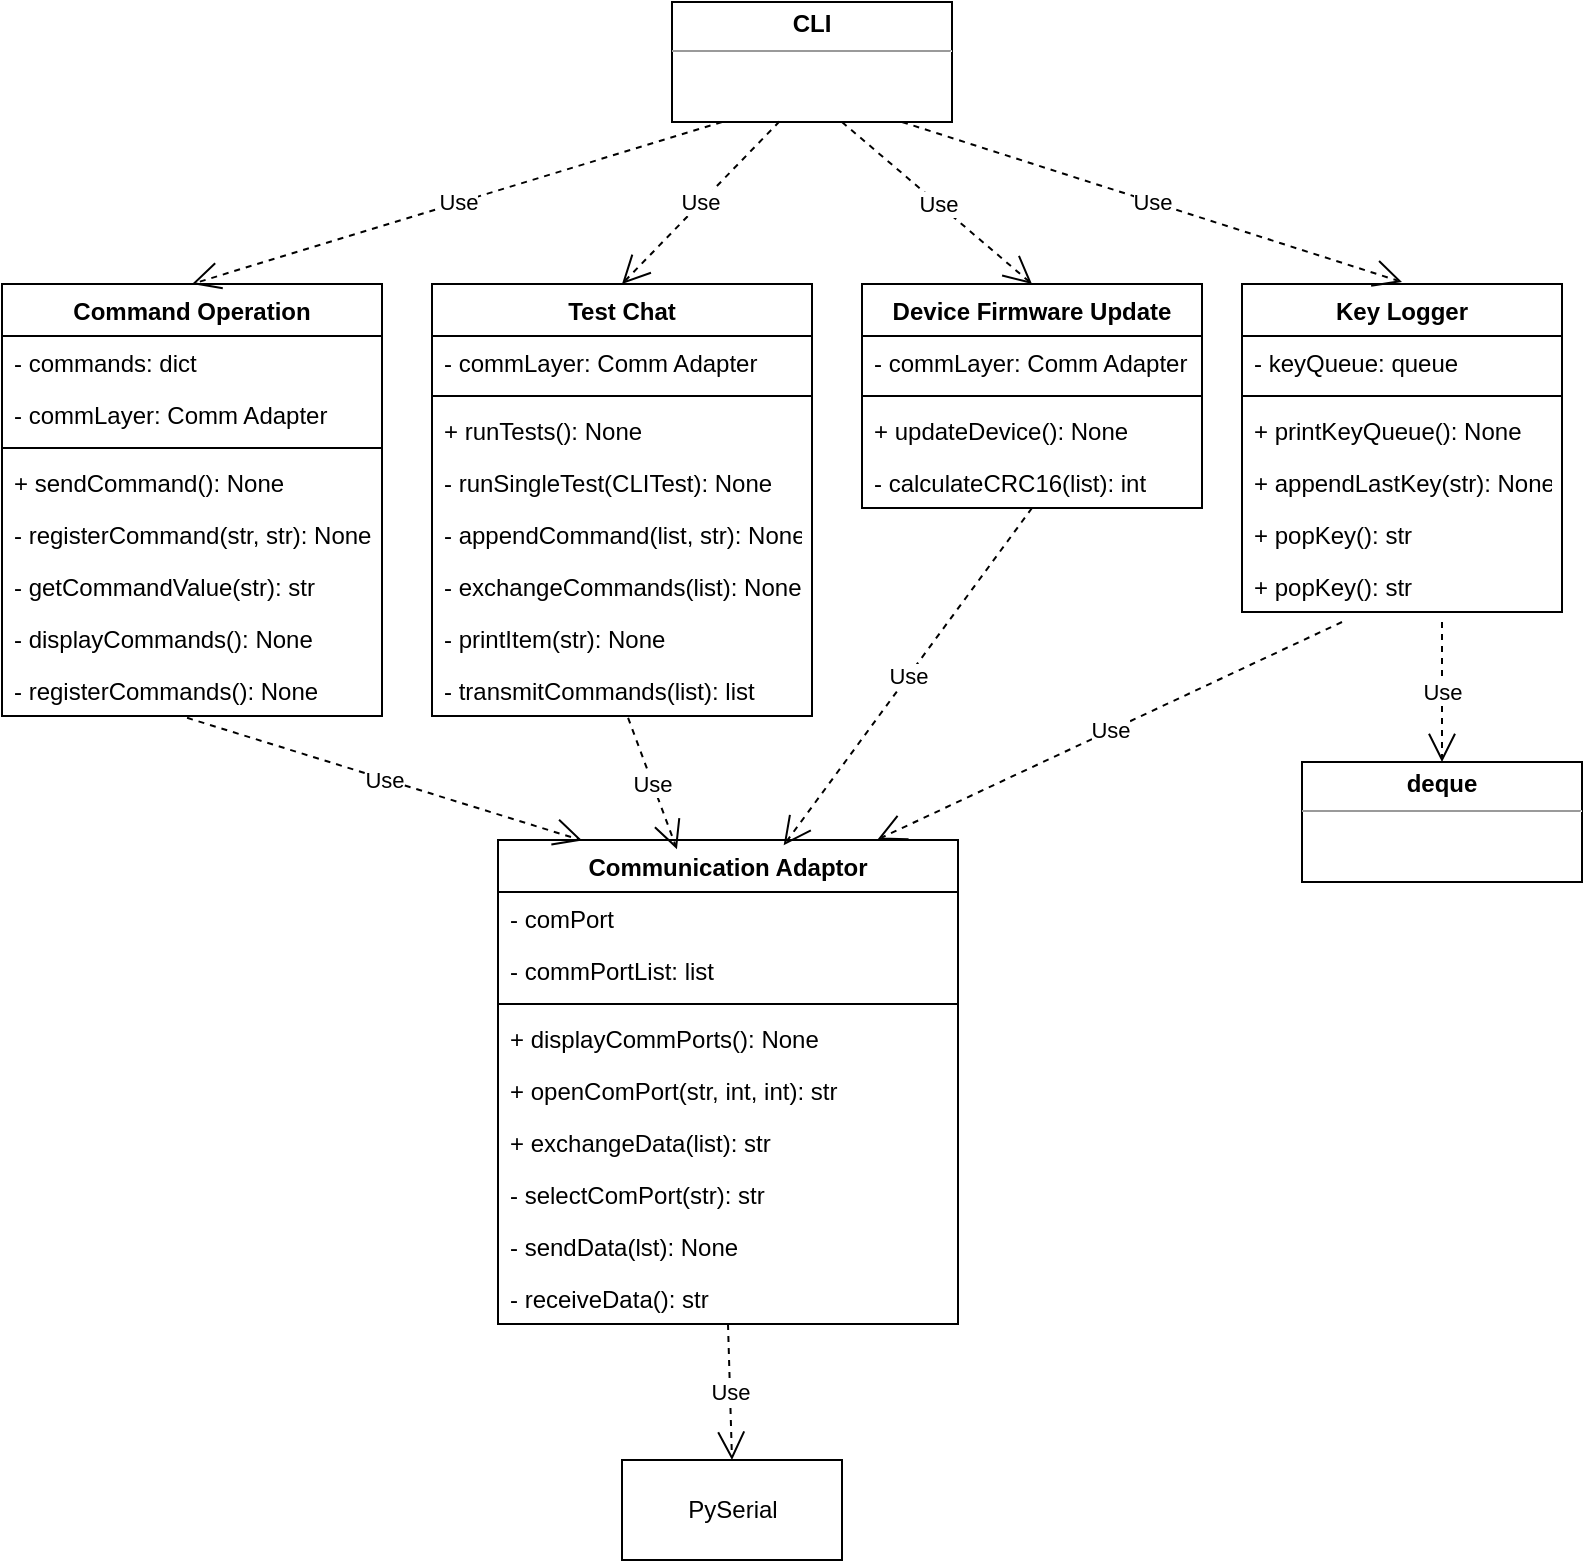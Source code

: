 <mxfile version="18.0.1" type="device"><diagram id="fPQA1HwgCmfIRaYECR6d" name="Page-1"><mxGraphModel dx="1038" dy="641" grid="1" gridSize="10" guides="1" tooltips="1" connect="1" arrows="1" fold="1" page="1" pageScale="1" pageWidth="850" pageHeight="1100" math="0" shadow="0"><root><mxCell id="0"/><mxCell id="1" parent="0"/><mxCell id="j7rLW1EJllK8eRG2npgR-1" value="Device Firmware Update" style="swimlane;fontStyle=1;align=center;verticalAlign=top;childLayout=stackLayout;horizontal=1;startSize=26;horizontalStack=0;resizeParent=1;resizeParentMax=0;resizeLast=0;collapsible=1;marginBottom=0;" parent="1" vertex="1"><mxGeometry x="450" y="201" width="170" height="112" as="geometry"/></mxCell><mxCell id="j7rLW1EJllK8eRG2npgR-2" value="- commLayer: Comm Adapter" style="text;strokeColor=none;fillColor=none;align=left;verticalAlign=top;spacingLeft=4;spacingRight=4;overflow=hidden;rotatable=0;points=[[0,0.5],[1,0.5]];portConstraint=eastwest;" parent="j7rLW1EJllK8eRG2npgR-1" vertex="1"><mxGeometry y="26" width="170" height="26" as="geometry"/></mxCell><mxCell id="j7rLW1EJllK8eRG2npgR-3" value="" style="line;strokeWidth=1;fillColor=none;align=left;verticalAlign=middle;spacingTop=-1;spacingLeft=3;spacingRight=3;rotatable=0;labelPosition=right;points=[];portConstraint=eastwest;" parent="j7rLW1EJllK8eRG2npgR-1" vertex="1"><mxGeometry y="52" width="170" height="8" as="geometry"/></mxCell><mxCell id="j7rLW1EJllK8eRG2npgR-4" value="+ updateDevice(): None" style="text;strokeColor=none;fillColor=none;align=left;verticalAlign=top;spacingLeft=4;spacingRight=4;overflow=hidden;rotatable=0;points=[[0,0.5],[1,0.5]];portConstraint=eastwest;" parent="j7rLW1EJllK8eRG2npgR-1" vertex="1"><mxGeometry y="60" width="170" height="26" as="geometry"/></mxCell><mxCell id="j7rLW1EJllK8eRG2npgR-66" value="- calculateCRC16(list): int" style="text;strokeColor=none;fillColor=none;align=left;verticalAlign=top;spacingLeft=4;spacingRight=4;overflow=hidden;rotatable=0;points=[[0,0.5],[1,0.5]];portConstraint=eastwest;" parent="j7rLW1EJllK8eRG2npgR-1" vertex="1"><mxGeometry y="86" width="170" height="26" as="geometry"/></mxCell><mxCell id="j7rLW1EJllK8eRG2npgR-5" value="Key Logger" style="swimlane;fontStyle=1;align=center;verticalAlign=top;childLayout=stackLayout;horizontal=1;startSize=26;horizontalStack=0;resizeParent=1;resizeParentMax=0;resizeLast=0;collapsible=1;marginBottom=0;" parent="1" vertex="1"><mxGeometry x="640" y="201" width="160" height="164" as="geometry"/></mxCell><mxCell id="j7rLW1EJllK8eRG2npgR-6" value="- keyQueue: queue" style="text;strokeColor=none;fillColor=none;align=left;verticalAlign=top;spacingLeft=4;spacingRight=4;overflow=hidden;rotatable=0;points=[[0,0.5],[1,0.5]];portConstraint=eastwest;" parent="j7rLW1EJllK8eRG2npgR-5" vertex="1"><mxGeometry y="26" width="160" height="26" as="geometry"/></mxCell><mxCell id="j7rLW1EJllK8eRG2npgR-7" value="" style="line;strokeWidth=1;fillColor=none;align=left;verticalAlign=middle;spacingTop=-1;spacingLeft=3;spacingRight=3;rotatable=0;labelPosition=right;points=[];portConstraint=eastwest;" parent="j7rLW1EJllK8eRG2npgR-5" vertex="1"><mxGeometry y="52" width="160" height="8" as="geometry"/></mxCell><mxCell id="j7rLW1EJllK8eRG2npgR-8" value="+ printKeyQueue(): None" style="text;strokeColor=none;fillColor=none;align=left;verticalAlign=top;spacingLeft=4;spacingRight=4;overflow=hidden;rotatable=0;points=[[0,0.5],[1,0.5]];portConstraint=eastwest;" parent="j7rLW1EJllK8eRG2npgR-5" vertex="1"><mxGeometry y="60" width="160" height="26" as="geometry"/></mxCell><mxCell id="j7rLW1EJllK8eRG2npgR-70" value="+ appendLastKey(str): None" style="text;strokeColor=none;fillColor=none;align=left;verticalAlign=top;spacingLeft=4;spacingRight=4;overflow=hidden;rotatable=0;points=[[0,0.5],[1,0.5]];portConstraint=eastwest;" parent="j7rLW1EJllK8eRG2npgR-5" vertex="1"><mxGeometry y="86" width="160" height="26" as="geometry"/></mxCell><mxCell id="j7rLW1EJllK8eRG2npgR-71" value="+ popKey(): str" style="text;strokeColor=none;fillColor=none;align=left;verticalAlign=top;spacingLeft=4;spacingRight=4;overflow=hidden;rotatable=0;points=[[0,0.5],[1,0.5]];portConstraint=eastwest;" parent="j7rLW1EJllK8eRG2npgR-5" vertex="1"><mxGeometry y="112" width="160" height="26" as="geometry"/></mxCell><mxCell id="tYQ1JD1J4f5vlwvOvgq6-1" value="+ popKey(): str" style="text;strokeColor=none;fillColor=none;align=left;verticalAlign=top;spacingLeft=4;spacingRight=4;overflow=hidden;rotatable=0;points=[[0,0.5],[1,0.5]];portConstraint=eastwest;" parent="j7rLW1EJllK8eRG2npgR-5" vertex="1"><mxGeometry y="138" width="160" height="26" as="geometry"/></mxCell><mxCell id="j7rLW1EJllK8eRG2npgR-9" value="Command Operation" style="swimlane;fontStyle=1;align=center;verticalAlign=top;childLayout=stackLayout;horizontal=1;startSize=26;horizontalStack=0;resizeParent=1;resizeParentMax=0;resizeLast=0;collapsible=1;marginBottom=0;" parent="1" vertex="1"><mxGeometry x="20" y="201" width="190" height="216" as="geometry"/></mxCell><mxCell id="j7rLW1EJllK8eRG2npgR-10" value="- commands: dict" style="text;strokeColor=none;fillColor=none;align=left;verticalAlign=top;spacingLeft=4;spacingRight=4;overflow=hidden;rotatable=0;points=[[0,0.5],[1,0.5]];portConstraint=eastwest;" parent="j7rLW1EJllK8eRG2npgR-9" vertex="1"><mxGeometry y="26" width="190" height="26" as="geometry"/></mxCell><mxCell id="j7rLW1EJllK8eRG2npgR-56" value="- commLayer: Comm Adapter" style="text;strokeColor=none;fillColor=none;align=left;verticalAlign=top;spacingLeft=4;spacingRight=4;overflow=hidden;rotatable=0;points=[[0,0.5],[1,0.5]];portConstraint=eastwest;" parent="j7rLW1EJllK8eRG2npgR-9" vertex="1"><mxGeometry y="52" width="190" height="26" as="geometry"/></mxCell><mxCell id="j7rLW1EJllK8eRG2npgR-11" value="" style="line;strokeWidth=1;fillColor=none;align=left;verticalAlign=middle;spacingTop=-1;spacingLeft=3;spacingRight=3;rotatable=0;labelPosition=right;points=[];portConstraint=eastwest;" parent="j7rLW1EJllK8eRG2npgR-9" vertex="1"><mxGeometry y="78" width="190" height="8" as="geometry"/></mxCell><mxCell id="j7rLW1EJllK8eRG2npgR-12" value="+ sendCommand(): None" style="text;strokeColor=none;fillColor=none;align=left;verticalAlign=top;spacingLeft=4;spacingRight=4;overflow=hidden;rotatable=0;points=[[0,0.5],[1,0.5]];portConstraint=eastwest;" parent="j7rLW1EJllK8eRG2npgR-9" vertex="1"><mxGeometry y="86" width="190" height="26" as="geometry"/></mxCell><mxCell id="j7rLW1EJllK8eRG2npgR-57" value="- registerCommand(str, str): None" style="text;strokeColor=none;fillColor=none;align=left;verticalAlign=top;spacingLeft=4;spacingRight=4;overflow=hidden;rotatable=0;points=[[0,0.5],[1,0.5]];portConstraint=eastwest;" parent="j7rLW1EJllK8eRG2npgR-9" vertex="1"><mxGeometry y="112" width="190" height="26" as="geometry"/></mxCell><mxCell id="j7rLW1EJllK8eRG2npgR-58" value="- getCommandValue(str): str" style="text;strokeColor=none;fillColor=none;align=left;verticalAlign=top;spacingLeft=4;spacingRight=4;overflow=hidden;rotatable=0;points=[[0,0.5],[1,0.5]];portConstraint=eastwest;" parent="j7rLW1EJllK8eRG2npgR-9" vertex="1"><mxGeometry y="138" width="190" height="26" as="geometry"/></mxCell><mxCell id="j7rLW1EJllK8eRG2npgR-59" value="- displayCommands(): None" style="text;strokeColor=none;fillColor=none;align=left;verticalAlign=top;spacingLeft=4;spacingRight=4;overflow=hidden;rotatable=0;points=[[0,0.5],[1,0.5]];portConstraint=eastwest;" parent="j7rLW1EJllK8eRG2npgR-9" vertex="1"><mxGeometry y="164" width="190" height="26" as="geometry"/></mxCell><mxCell id="j7rLW1EJllK8eRG2npgR-60" value="- registerCommands(): None" style="text;strokeColor=none;fillColor=none;align=left;verticalAlign=top;spacingLeft=4;spacingRight=4;overflow=hidden;rotatable=0;points=[[0,0.5],[1,0.5]];portConstraint=eastwest;" parent="j7rLW1EJllK8eRG2npgR-9" vertex="1"><mxGeometry y="190" width="190" height="26" as="geometry"/></mxCell><mxCell id="j7rLW1EJllK8eRG2npgR-13" value="Test Chat" style="swimlane;fontStyle=1;align=center;verticalAlign=top;childLayout=stackLayout;horizontal=1;startSize=26;horizontalStack=0;resizeParent=1;resizeParentMax=0;resizeLast=0;collapsible=1;marginBottom=0;" parent="1" vertex="1"><mxGeometry x="235" y="201" width="190" height="216" as="geometry"/></mxCell><mxCell id="j7rLW1EJllK8eRG2npgR-14" value="- commLayer: Comm Adapter" style="text;strokeColor=none;fillColor=none;align=left;verticalAlign=top;spacingLeft=4;spacingRight=4;overflow=hidden;rotatable=0;points=[[0,0.5],[1,0.5]];portConstraint=eastwest;" parent="j7rLW1EJllK8eRG2npgR-13" vertex="1"><mxGeometry y="26" width="190" height="26" as="geometry"/></mxCell><mxCell id="j7rLW1EJllK8eRG2npgR-15" value="" style="line;strokeWidth=1;fillColor=none;align=left;verticalAlign=middle;spacingTop=-1;spacingLeft=3;spacingRight=3;rotatable=0;labelPosition=right;points=[];portConstraint=eastwest;" parent="j7rLW1EJllK8eRG2npgR-13" vertex="1"><mxGeometry y="52" width="190" height="8" as="geometry"/></mxCell><mxCell id="j7rLW1EJllK8eRG2npgR-16" value="+ runTests(): None" style="text;strokeColor=none;fillColor=none;align=left;verticalAlign=top;spacingLeft=4;spacingRight=4;overflow=hidden;rotatable=0;points=[[0,0.5],[1,0.5]];portConstraint=eastwest;" parent="j7rLW1EJllK8eRG2npgR-13" vertex="1"><mxGeometry y="60" width="190" height="26" as="geometry"/></mxCell><mxCell id="j7rLW1EJllK8eRG2npgR-61" value="- runSingleTest(CLITest): None" style="text;strokeColor=none;fillColor=none;align=left;verticalAlign=top;spacingLeft=4;spacingRight=4;overflow=hidden;rotatable=0;points=[[0,0.5],[1,0.5]];portConstraint=eastwest;" parent="j7rLW1EJllK8eRG2npgR-13" vertex="1"><mxGeometry y="86" width="190" height="26" as="geometry"/></mxCell><mxCell id="j7rLW1EJllK8eRG2npgR-62" value="- appendCommand(list, str): None" style="text;strokeColor=none;fillColor=none;align=left;verticalAlign=top;spacingLeft=4;spacingRight=4;overflow=hidden;rotatable=0;points=[[0,0.5],[1,0.5]];portConstraint=eastwest;" parent="j7rLW1EJllK8eRG2npgR-13" vertex="1"><mxGeometry y="112" width="190" height="26" as="geometry"/></mxCell><mxCell id="j7rLW1EJllK8eRG2npgR-63" value="- exchangeCommands(list): None" style="text;strokeColor=none;fillColor=none;align=left;verticalAlign=top;spacingLeft=4;spacingRight=4;overflow=hidden;rotatable=0;points=[[0,0.5],[1,0.5]];portConstraint=eastwest;" parent="j7rLW1EJllK8eRG2npgR-13" vertex="1"><mxGeometry y="138" width="190" height="26" as="geometry"/></mxCell><mxCell id="j7rLW1EJllK8eRG2npgR-64" value="- printItem(str): None" style="text;strokeColor=none;fillColor=none;align=left;verticalAlign=top;spacingLeft=4;spacingRight=4;overflow=hidden;rotatable=0;points=[[0,0.5],[1,0.5]];portConstraint=eastwest;" parent="j7rLW1EJllK8eRG2npgR-13" vertex="1"><mxGeometry y="164" width="190" height="26" as="geometry"/></mxCell><mxCell id="j7rLW1EJllK8eRG2npgR-65" value="- transmitCommands(list): list" style="text;strokeColor=none;fillColor=none;align=left;verticalAlign=top;spacingLeft=4;spacingRight=4;overflow=hidden;rotatable=0;points=[[0,0.5],[1,0.5]];portConstraint=eastwest;" parent="j7rLW1EJllK8eRG2npgR-13" vertex="1"><mxGeometry y="190" width="190" height="26" as="geometry"/></mxCell><mxCell id="j7rLW1EJllK8eRG2npgR-17" value="Communication Adaptor" style="swimlane;fontStyle=1;align=center;verticalAlign=top;childLayout=stackLayout;horizontal=1;startSize=26;horizontalStack=0;resizeParent=1;resizeParentMax=0;resizeLast=0;collapsible=1;marginBottom=0;" parent="1" vertex="1"><mxGeometry x="268" y="479" width="230" height="242" as="geometry"/></mxCell><mxCell id="j7rLW1EJllK8eRG2npgR-18" value="- comPort" style="text;strokeColor=none;fillColor=none;align=left;verticalAlign=top;spacingLeft=4;spacingRight=4;overflow=hidden;rotatable=0;points=[[0,0.5],[1,0.5]];portConstraint=eastwest;" parent="j7rLW1EJllK8eRG2npgR-17" vertex="1"><mxGeometry y="26" width="230" height="26" as="geometry"/></mxCell><mxCell id="j7rLW1EJllK8eRG2npgR-40" value="- commPortList: list" style="text;strokeColor=none;fillColor=none;align=left;verticalAlign=top;spacingLeft=4;spacingRight=4;overflow=hidden;rotatable=0;points=[[0,0.5],[1,0.5]];portConstraint=eastwest;" parent="j7rLW1EJllK8eRG2npgR-17" vertex="1"><mxGeometry y="52" width="230" height="26" as="geometry"/></mxCell><mxCell id="j7rLW1EJllK8eRG2npgR-19" value="" style="line;strokeWidth=1;fillColor=none;align=left;verticalAlign=middle;spacingTop=-1;spacingLeft=3;spacingRight=3;rotatable=0;labelPosition=right;points=[];portConstraint=eastwest;" parent="j7rLW1EJllK8eRG2npgR-17" vertex="1"><mxGeometry y="78" width="230" height="8" as="geometry"/></mxCell><mxCell id="j7rLW1EJllK8eRG2npgR-20" value="+ displayCommPorts(): None" style="text;strokeColor=none;fillColor=none;align=left;verticalAlign=top;spacingLeft=4;spacingRight=4;overflow=hidden;rotatable=0;points=[[0,0.5],[1,0.5]];portConstraint=eastwest;" parent="j7rLW1EJllK8eRG2npgR-17" vertex="1"><mxGeometry y="86" width="230" height="26" as="geometry"/></mxCell><mxCell id="j7rLW1EJllK8eRG2npgR-42" value="+ openComPort(str, int, int): str" style="text;strokeColor=none;fillColor=none;align=left;verticalAlign=top;spacingLeft=4;spacingRight=4;overflow=hidden;rotatable=0;points=[[0,0.5],[1,0.5]];portConstraint=eastwest;" parent="j7rLW1EJllK8eRG2npgR-17" vertex="1"><mxGeometry y="112" width="230" height="26" as="geometry"/></mxCell><mxCell id="j7rLW1EJllK8eRG2npgR-43" value="+ exchangeData(list): str" style="text;strokeColor=none;fillColor=none;align=left;verticalAlign=top;spacingLeft=4;spacingRight=4;overflow=hidden;rotatable=0;points=[[0,0.5],[1,0.5]];portConstraint=eastwest;" parent="j7rLW1EJllK8eRG2npgR-17" vertex="1"><mxGeometry y="138" width="230" height="26" as="geometry"/></mxCell><mxCell id="j7rLW1EJllK8eRG2npgR-44" value="- selectComPort(str): str" style="text;strokeColor=none;fillColor=none;align=left;verticalAlign=top;spacingLeft=4;spacingRight=4;overflow=hidden;rotatable=0;points=[[0,0.5],[1,0.5]];portConstraint=eastwest;" parent="j7rLW1EJllK8eRG2npgR-17" vertex="1"><mxGeometry y="164" width="230" height="26" as="geometry"/></mxCell><mxCell id="j7rLW1EJllK8eRG2npgR-45" value="- sendData(lst): None" style="text;strokeColor=none;fillColor=none;align=left;verticalAlign=top;spacingLeft=4;spacingRight=4;overflow=hidden;rotatable=0;points=[[0,0.5],[1,0.5]];portConstraint=eastwest;" parent="j7rLW1EJllK8eRG2npgR-17" vertex="1"><mxGeometry y="190" width="230" height="26" as="geometry"/></mxCell><mxCell id="j7rLW1EJllK8eRG2npgR-55" value="- receiveData(): str" style="text;strokeColor=none;fillColor=none;align=left;verticalAlign=top;spacingLeft=4;spacingRight=4;overflow=hidden;rotatable=0;points=[[0,0.5],[1,0.5]];portConstraint=eastwest;" parent="j7rLW1EJllK8eRG2npgR-17" vertex="1"><mxGeometry y="216" width="230" height="26" as="geometry"/></mxCell><mxCell id="j7rLW1EJllK8eRG2npgR-25" value="&lt;p style=&quot;margin:0px;margin-top:4px;text-align:center;&quot;&gt;&lt;b&gt;CLI&lt;/b&gt;&lt;/p&gt;&lt;hr size=&quot;1&quot;&gt;&lt;div style=&quot;height:2px;&quot;&gt;&lt;/div&gt;" style="verticalAlign=top;align=left;overflow=fill;fontSize=12;fontFamily=Helvetica;html=1;" parent="1" vertex="1"><mxGeometry x="355" y="60" width="140" height="60" as="geometry"/></mxCell><mxCell id="j7rLW1EJllK8eRG2npgR-30" value="Use" style="endArrow=open;endSize=12;dashed=1;html=1;rounded=0;entryX=0.5;entryY=0;entryDx=0;entryDy=0;" parent="1" target="j7rLW1EJllK8eRG2npgR-9" edge="1"><mxGeometry width="160" relative="1" as="geometry"><mxPoint x="380" y="120" as="sourcePoint"/><mxPoint x="480" y="350" as="targetPoint"/></mxGeometry></mxCell><mxCell id="j7rLW1EJllK8eRG2npgR-31" value="Use" style="endArrow=open;endSize=12;dashed=1;html=1;rounded=0;exitX=0.384;exitY=0.995;exitDx=0;exitDy=0;exitPerimeter=0;entryX=0.5;entryY=0;entryDx=0;entryDy=0;" parent="1" source="j7rLW1EJllK8eRG2npgR-25" target="j7rLW1EJllK8eRG2npgR-13" edge="1"><mxGeometry width="160" relative="1" as="geometry"><mxPoint x="391.04" y="134.08" as="sourcePoint"/><mxPoint x="130" y="211" as="targetPoint"/></mxGeometry></mxCell><mxCell id="j7rLW1EJllK8eRG2npgR-32" value="Use" style="endArrow=open;endSize=12;dashed=1;html=1;rounded=0;entryX=0.5;entryY=0;entryDx=0;entryDy=0;" parent="1" target="j7rLW1EJllK8eRG2npgR-1" edge="1"><mxGeometry width="160" relative="1" as="geometry"><mxPoint x="440" y="120" as="sourcePoint"/><mxPoint x="330" y="211" as="targetPoint"/></mxGeometry></mxCell><mxCell id="j7rLW1EJllK8eRG2npgR-33" value="Use" style="endArrow=open;endSize=12;dashed=1;html=1;rounded=0;" parent="1" edge="1"><mxGeometry width="160" relative="1" as="geometry"><mxPoint x="470" y="120" as="sourcePoint"/><mxPoint x="720" y="200" as="targetPoint"/></mxGeometry></mxCell><mxCell id="j7rLW1EJllK8eRG2npgR-34" value="Use" style="endArrow=open;endSize=12;dashed=1;html=1;rounded=0;exitX=0.487;exitY=1.035;exitDx=0;exitDy=0;exitPerimeter=0;entryX=0.183;entryY=0.001;entryDx=0;entryDy=0;entryPerimeter=0;" parent="1" source="j7rLW1EJllK8eRG2npgR-60" target="j7rLW1EJllK8eRG2npgR-17" edge="1"><mxGeometry width="160" relative="1" as="geometry"><mxPoint x="460" y="140" as="sourcePoint"/><mxPoint x="370" y="360" as="targetPoint"/></mxGeometry></mxCell><mxCell id="j7rLW1EJllK8eRG2npgR-35" value="Use" style="endArrow=open;endSize=12;dashed=1;html=1;rounded=0;entryX=0.389;entryY=0.019;entryDx=0;entryDy=0;exitX=0.516;exitY=1.035;exitDx=0;exitDy=0;exitPerimeter=0;entryPerimeter=0;" parent="1" source="j7rLW1EJllK8eRG2npgR-65" target="j7rLW1EJllK8eRG2npgR-17" edge="1"><mxGeometry width="160" relative="1" as="geometry"><mxPoint x="128.56" y="299.184" as="sourcePoint"/><mxPoint x="383.8" y="374.096" as="targetPoint"/></mxGeometry></mxCell><mxCell id="j7rLW1EJllK8eRG2npgR-36" value="Use" style="endArrow=open;endSize=12;dashed=1;html=1;rounded=0;entryX=0.621;entryY=0.011;entryDx=0;entryDy=0;exitX=0.5;exitY=1;exitDx=0;exitDy=0;entryPerimeter=0;" parent="1" source="j7rLW1EJllK8eRG2npgR-1" target="j7rLW1EJllK8eRG2npgR-17" edge="1"><mxGeometry width="160" relative="1" as="geometry"><mxPoint x="331.44" y="300.64" as="sourcePoint"/><mxPoint x="417.24" y="372.634" as="targetPoint"/></mxGeometry></mxCell><mxCell id="j7rLW1EJllK8eRG2npgR-37" value="Use" style="endArrow=open;endSize=12;dashed=1;html=1;rounded=0;entryX=0.825;entryY=-0.001;entryDx=0;entryDy=0;entryPerimeter=0;" parent="1" target="j7rLW1EJllK8eRG2npgR-17" edge="1"><mxGeometry width="160" relative="1" as="geometry"><mxPoint x="690" y="370" as="sourcePoint"/><mxPoint x="470" y="360" as="targetPoint"/></mxGeometry></mxCell><mxCell id="j7rLW1EJllK8eRG2npgR-38" value="Use" style="endArrow=open;endSize=12;dashed=1;html=1;rounded=0;entryX=0.5;entryY=0;entryDx=0;entryDy=0;" parent="1" target="j7rLW1EJllK8eRG2npgR-74" edge="1"><mxGeometry width="160" relative="1" as="geometry"><mxPoint x="740" y="370" as="sourcePoint"/><mxPoint x="740.32" y="438.15" as="targetPoint"/></mxGeometry></mxCell><mxCell id="j7rLW1EJllK8eRG2npgR-39" value="Use" style="endArrow=open;endSize=12;dashed=1;html=1;rounded=0;entryX=0.5;entryY=0;entryDx=0;entryDy=0;exitX=0.5;exitY=1;exitDx=0;exitDy=0;" parent="1" source="j7rLW1EJllK8eRG2npgR-17" target="j7rLW1EJllK8eRG2npgR-73" edge="1"><mxGeometry width="160" relative="1" as="geometry"><mxPoint x="550" y="359" as="sourcePoint"/><mxPoint x="474.36" y="433.946" as="targetPoint"/></mxGeometry></mxCell><mxCell id="j7rLW1EJllK8eRG2npgR-73" value="PySerial" style="html=1;" parent="1" vertex="1"><mxGeometry x="330" y="789" width="110" height="50" as="geometry"/></mxCell><mxCell id="j7rLW1EJllK8eRG2npgR-74" value="&lt;p style=&quot;margin:0px;margin-top:4px;text-align:center;&quot;&gt;&lt;b&gt;deque&lt;/b&gt;&lt;/p&gt;&lt;hr size=&quot;1&quot;&gt;&lt;div style=&quot;height:2px;&quot;&gt;&lt;/div&gt;" style="verticalAlign=top;align=left;overflow=fill;fontSize=12;fontFamily=Helvetica;html=1;" parent="1" vertex="1"><mxGeometry x="670" y="440" width="140" height="60" as="geometry"/></mxCell></root></mxGraphModel></diagram></mxfile>